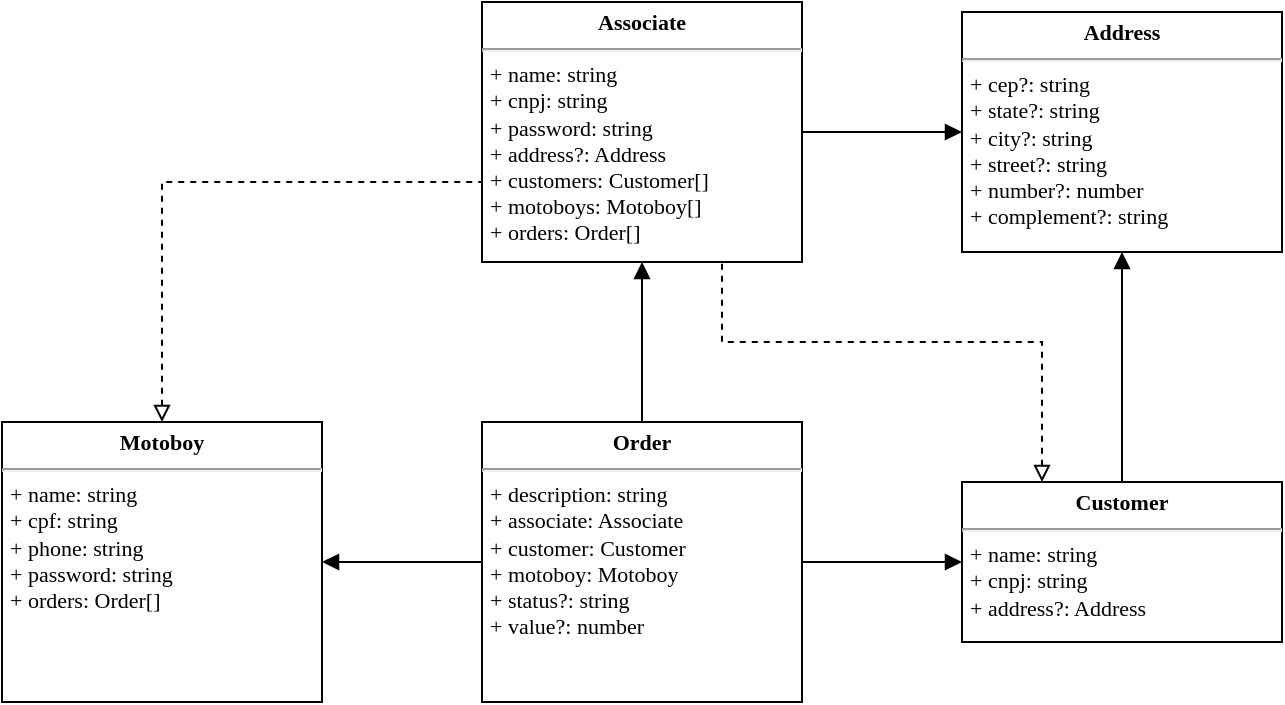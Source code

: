 <mxfile version="14.7.7" type="device"><diagram name="Page-1" id="c4acf3e9-155e-7222-9cf6-157b1a14988f"><mxGraphModel dx="905" dy="553" grid="1" gridSize="10" guides="1" tooltips="1" connect="1" arrows="1" fold="1" page="1" pageScale="1" pageWidth="850" pageHeight="1100" background="none" math="0" shadow="0"><root><mxCell id="0"/><mxCell id="1" parent="0"/><mxCell id="8ABfZy4i2v0neIhtn-GB-9" value="" style="edgeStyle=orthogonalEdgeStyle;rounded=0;orthogonalLoop=1;jettySize=auto;html=1;fontFamily=Lucida Console;fontSize=11;endArrow=block;endFill=1;" edge="1" parent="1" source="5d2195bd80daf111-18" target="8ABfZy4i2v0neIhtn-GB-4"><mxGeometry relative="1" as="geometry"/></mxCell><mxCell id="5d2195bd80daf111-18" value="&lt;p style=&quot;margin: 4px 0px 0px ; text-align: center ; font-size: 11px&quot;&gt;&lt;span style=&quot;font-size: 11px&quot;&gt;&lt;b&gt;Associate&lt;/b&gt;&lt;/span&gt;&lt;/p&gt;&lt;hr style=&quot;font-size: 11px&quot;&gt;&lt;p style=&quot;margin: 0px 0px 0px 4px ; font-size: 11px&quot;&gt;+ name: string&lt;br style=&quot;font-size: 11px&quot;&gt;+ cnpj: string&lt;/p&gt;&lt;p style=&quot;margin: 0px 0px 0px 4px ; font-size: 11px&quot;&gt;+ password: string&lt;/p&gt;&lt;p style=&quot;margin: 0px 0px 0px 4px ; font-size: 11px&quot;&gt;+ address?: Address&lt;/p&gt;&lt;p style=&quot;margin: 0px 0px 0px 4px ; font-size: 11px&quot;&gt;+ customers: Customer[]&lt;/p&gt;&lt;p style=&quot;margin: 0px 0px 0px 4px ; font-size: 11px&quot;&gt;+ motoboys: Motoboy[]&lt;/p&gt;&lt;p style=&quot;margin: 0px 0px 0px 4px ; font-size: 11px&quot;&gt;+ orders: Order[]&lt;/p&gt;" style="verticalAlign=top;align=left;overflow=fill;fontSize=11;fontFamily=Lucida Console;html=1;rounded=0;shadow=0;comic=0;labelBackgroundColor=none;strokeWidth=1" parent="1" vertex="1"><mxGeometry x="360" y="70" width="160" height="130" as="geometry"/></mxCell><mxCell id="8ABfZy4i2v0neIhtn-GB-5" value="" style="edgeStyle=orthogonalEdgeStyle;rounded=0;orthogonalLoop=1;jettySize=auto;html=1;fontFamily=Lucida Console;fontSize=11;endArrow=block;endFill=1;" edge="1" parent="1" source="8ABfZy4i2v0neIhtn-GB-1" target="8ABfZy4i2v0neIhtn-GB-2"><mxGeometry relative="1" as="geometry"/></mxCell><mxCell id="8ABfZy4i2v0neIhtn-GB-6" value="" style="edgeStyle=orthogonalEdgeStyle;rounded=0;orthogonalLoop=1;jettySize=auto;html=1;fontFamily=Lucida Console;fontSize=11;endArrow=block;endFill=1;" edge="1" parent="1" source="8ABfZy4i2v0neIhtn-GB-1" target="5d2195bd80daf111-18"><mxGeometry relative="1" as="geometry"><Array as="points"><mxPoint x="300" y="350"/><mxPoint x="300" y="350"/></Array></mxGeometry></mxCell><mxCell id="8ABfZy4i2v0neIhtn-GB-7" value="" style="edgeStyle=orthogonalEdgeStyle;rounded=0;orthogonalLoop=1;jettySize=auto;html=1;fontFamily=Lucida Console;fontSize=11;endArrow=block;endFill=1;" edge="1" parent="1" source="8ABfZy4i2v0neIhtn-GB-1" target="8ABfZy4i2v0neIhtn-GB-3"><mxGeometry relative="1" as="geometry"/></mxCell><mxCell id="8ABfZy4i2v0neIhtn-GB-1" value="&lt;p style=&quot;margin: 4px 0px 0px ; text-align: center ; font-size: 11px&quot;&gt;&lt;b style=&quot;font-size: 11px&quot;&gt;Order&lt;/b&gt;&lt;/p&gt;&lt;hr style=&quot;font-size: 11px&quot;&gt;&lt;p style=&quot;margin: 0px 0px 0px 4px ; font-size: 11px&quot;&gt;+ description: string&lt;br style=&quot;font-size: 11px&quot;&gt;+ associate: Associate&lt;/p&gt;&lt;p style=&quot;margin: 0px 0px 0px 4px ; font-size: 11px&quot;&gt;+ customer: Customer&lt;/p&gt;&lt;p style=&quot;margin: 0px 0px 0px 4px ; font-size: 11px&quot;&gt;+ motoboy: Motoboy&lt;/p&gt;&lt;p style=&quot;margin: 0px 0px 0px 4px ; font-size: 11px&quot;&gt;+ status?: string&lt;/p&gt;&lt;p style=&quot;margin: 0px 0px 0px 4px ; font-size: 11px&quot;&gt;+ value?: number&lt;/p&gt;" style="verticalAlign=top;align=left;overflow=fill;fontSize=11;fontFamily=Lucida Console;html=1;rounded=0;shadow=0;comic=0;labelBackgroundColor=none;strokeWidth=1" vertex="1" parent="1"><mxGeometry x="360" y="280" width="160" height="140" as="geometry"/></mxCell><mxCell id="8ABfZy4i2v0neIhtn-GB-2" value="&lt;p style=&quot;margin: 4px 0px 0px ; text-align: center ; font-size: 11px&quot;&gt;&lt;b style=&quot;font-size: 11px&quot;&gt;Motoboy&lt;/b&gt;&lt;/p&gt;&lt;hr style=&quot;font-size: 11px&quot;&gt;&lt;p style=&quot;margin: 0px 0px 0px 4px ; font-size: 11px&quot;&gt;+ name: string&lt;br style=&quot;font-size: 11px&quot;&gt;+ cpf: string&lt;/p&gt;&lt;p style=&quot;margin: 0px 0px 0px 4px ; font-size: 11px&quot;&gt;+ phone: string&lt;/p&gt;&lt;p style=&quot;margin: 0px 0px 0px 4px ; font-size: 11px&quot;&gt;+ password: string&lt;/p&gt;&lt;p style=&quot;margin: 0px 0px 0px 4px ; font-size: 11px&quot;&gt;+ orders: Order[]&lt;/p&gt;" style="verticalAlign=top;align=left;overflow=fill;fontSize=11;fontFamily=Lucida Console;html=1;rounded=0;shadow=0;comic=0;labelBackgroundColor=none;strokeWidth=1" vertex="1" parent="1"><mxGeometry x="120" y="280" width="160" height="140" as="geometry"/></mxCell><mxCell id="8ABfZy4i2v0neIhtn-GB-12" value="" style="edgeStyle=orthogonalEdgeStyle;rounded=0;orthogonalLoop=1;jettySize=auto;html=1;fontFamily=Lucida Console;fontSize=11;startArrow=none;startFill=0;endArrow=block;endFill=1;" edge="1" parent="1" source="8ABfZy4i2v0neIhtn-GB-3" target="8ABfZy4i2v0neIhtn-GB-4"><mxGeometry relative="1" as="geometry"/></mxCell><mxCell id="8ABfZy4i2v0neIhtn-GB-3" value="&lt;p style=&quot;margin: 4px 0px 0px ; text-align: center ; font-size: 11px&quot;&gt;&lt;b style=&quot;font-size: 11px&quot;&gt;Customer&lt;/b&gt;&lt;/p&gt;&lt;hr style=&quot;font-size: 11px&quot;&gt;&lt;p style=&quot;margin: 0px 0px 0px 4px ; font-size: 11px&quot;&gt;+ name: string&lt;br style=&quot;font-size: 11px&quot;&gt;+ cnpj: string&lt;/p&gt;&lt;p style=&quot;margin: 0px 0px 0px 4px ; font-size: 11px&quot;&gt;+ address?: Address&lt;/p&gt;" style="verticalAlign=top;align=left;overflow=fill;fontSize=11;fontFamily=Lucida Console;html=1;rounded=0;shadow=0;comic=0;labelBackgroundColor=none;strokeWidth=1" vertex="1" parent="1"><mxGeometry x="600" y="310" width="160" height="80" as="geometry"/></mxCell><mxCell id="8ABfZy4i2v0neIhtn-GB-4" value="&lt;p style=&quot;margin: 4px 0px 0px; text-align: center; font-size: 11px;&quot;&gt;&lt;b style=&quot;font-size: 11px;&quot;&gt;Address&lt;/b&gt;&lt;/p&gt;&lt;hr style=&quot;font-size: 11px;&quot;&gt;&lt;p style=&quot;margin: 0px 0px 0px 4px; font-size: 11px;&quot;&gt;+ cep?: string&lt;br style=&quot;font-size: 11px;&quot;&gt;+ state?: string&lt;/p&gt;&lt;p style=&quot;margin: 0px 0px 0px 4px; font-size: 11px;&quot;&gt;+ city?: string&lt;/p&gt;&lt;p style=&quot;margin: 0px 0px 0px 4px; font-size: 11px;&quot;&gt;+ street?: string&lt;/p&gt;&lt;p style=&quot;margin: 0px 0px 0px 4px; font-size: 11px;&quot;&gt;+ number?: number&lt;/p&gt;&lt;p style=&quot;margin: 0px 0px 0px 4px; font-size: 11px;&quot;&gt;+ complement?: string&lt;/p&gt;" style="verticalAlign=top;align=left;overflow=fill;fontSize=11;fontFamily=Lucida Console;html=1;rounded=0;shadow=0;comic=0;labelBackgroundColor=none;strokeWidth=1" vertex="1" parent="1"><mxGeometry x="600" y="75" width="160" height="120" as="geometry"/></mxCell><mxCell id="8ABfZy4i2v0neIhtn-GB-10" value="" style="edgeStyle=orthogonalEdgeStyle;rounded=0;orthogonalLoop=1;jettySize=auto;html=1;fontFamily=Lucida Console;fontSize=11;endArrow=none;endFill=0;startArrow=block;startFill=0;dashed=1;" edge="1" parent="1" source="8ABfZy4i2v0neIhtn-GB-2" target="5d2195bd80daf111-18"><mxGeometry relative="1" as="geometry"><mxPoint x="450" y="430" as="sourcePoint"/><mxPoint x="170" y="520" as="targetPoint"/><Array as="points"><mxPoint x="200" y="160"/></Array></mxGeometry></mxCell><mxCell id="8ABfZy4i2v0neIhtn-GB-11" value="" style="edgeStyle=orthogonalEdgeStyle;rounded=0;orthogonalLoop=1;jettySize=auto;html=1;fontFamily=Lucida Console;fontSize=11;endArrow=none;endFill=0;startArrow=block;startFill=0;dashed=1;" edge="1" parent="1" source="8ABfZy4i2v0neIhtn-GB-3" target="5d2195bd80daf111-18"><mxGeometry relative="1" as="geometry"><mxPoint x="370" y="580.034" as="sourcePoint"/><mxPoint x="210.034" y="420" as="targetPoint"/><Array as="points"><mxPoint x="640" y="240"/><mxPoint x="480" y="240"/></Array></mxGeometry></mxCell></root></mxGraphModel></diagram></mxfile>
